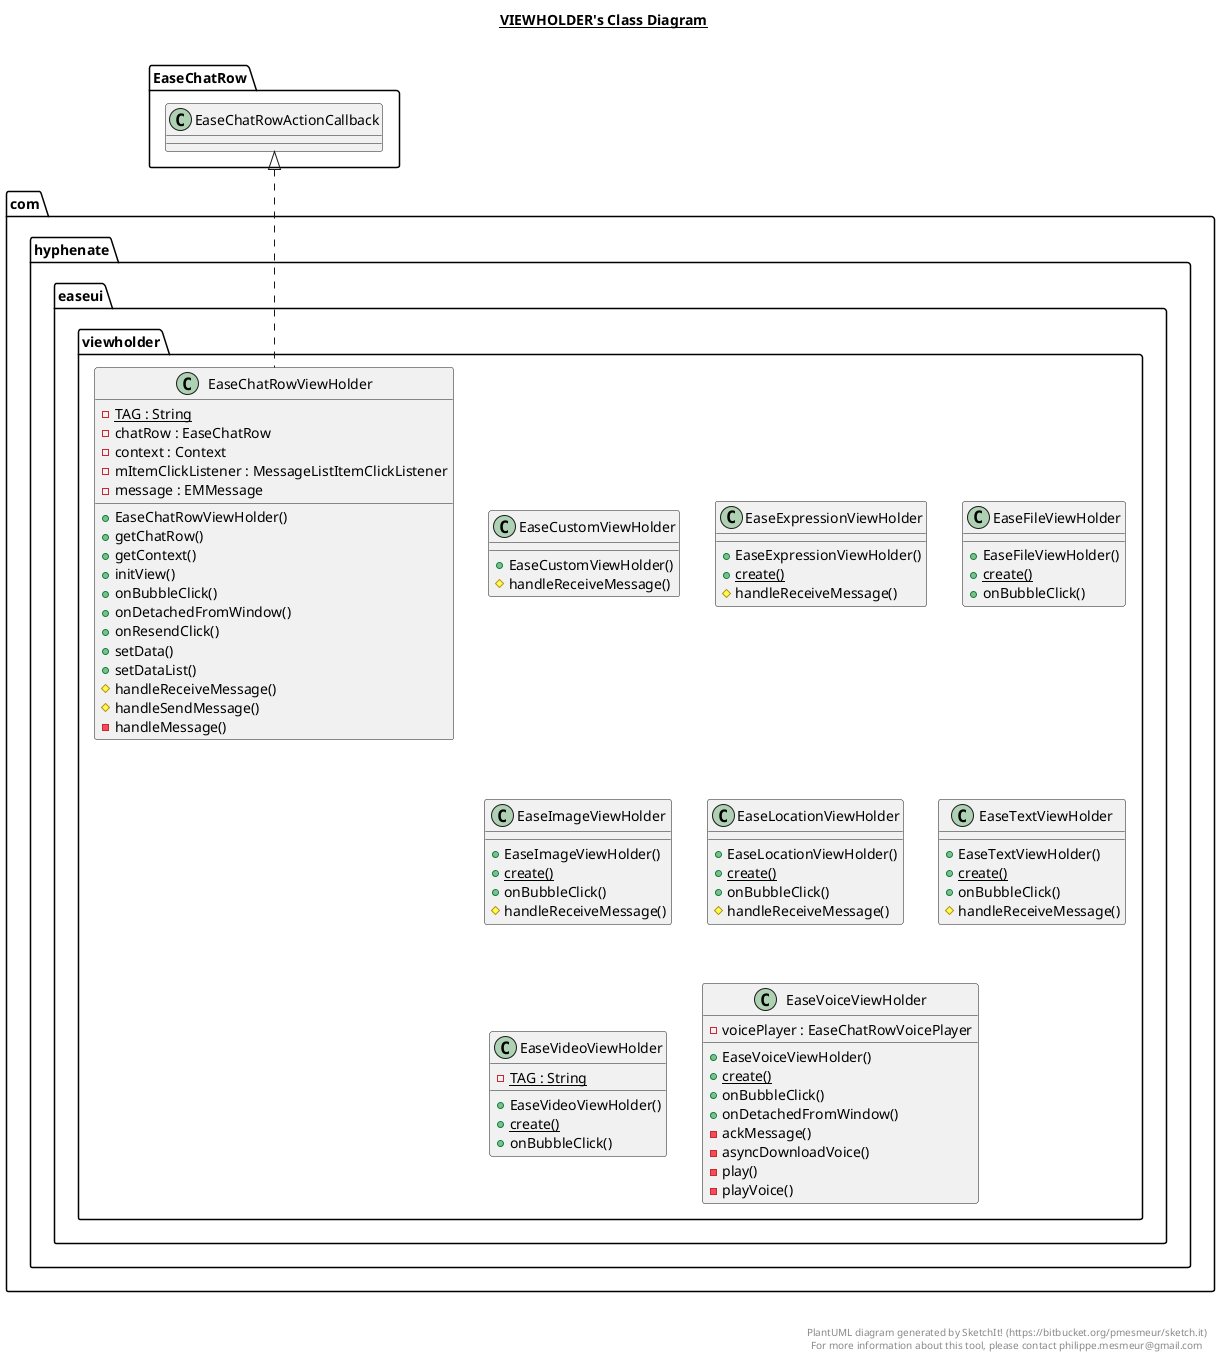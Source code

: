 @startuml

title __VIEWHOLDER's Class Diagram__\n

  namespace com.hyphenate.easeui {
    namespace viewholder {
      class com.hyphenate.easeui.viewholder.EaseChatRowViewHolder {
          {static} - TAG : String
          - chatRow : EaseChatRow
          - context : Context
          - mItemClickListener : MessageListItemClickListener
          - message : EMMessage
          + EaseChatRowViewHolder()
          + getChatRow()
          + getContext()
          + initView()
          + onBubbleClick()
          + onDetachedFromWindow()
          + onResendClick()
          + setData()
          + setDataList()
          # handleReceiveMessage()
          # handleSendMessage()
          - handleMessage()
      }
    }
  }
  

  namespace com.hyphenate.easeui {
    namespace viewholder {
      class com.hyphenate.easeui.viewholder.EaseCustomViewHolder {
          + EaseCustomViewHolder()
          # handleReceiveMessage()
      }
    }
  }
  

  namespace com.hyphenate.easeui {
    namespace viewholder {
      class com.hyphenate.easeui.viewholder.EaseExpressionViewHolder {
          + EaseExpressionViewHolder()
          {static} + create()
          # handleReceiveMessage()
      }
    }
  }
  

  namespace com.hyphenate.easeui {
    namespace viewholder {
      class com.hyphenate.easeui.viewholder.EaseFileViewHolder {
          + EaseFileViewHolder()
          {static} + create()
          + onBubbleClick()
      }
    }
  }
  

  namespace com.hyphenate.easeui {
    namespace viewholder {
      class com.hyphenate.easeui.viewholder.EaseImageViewHolder {
          + EaseImageViewHolder()
          {static} + create()
          + onBubbleClick()
          # handleReceiveMessage()
      }
    }
  }
  

  namespace com.hyphenate.easeui {
    namespace viewholder {
      class com.hyphenate.easeui.viewholder.EaseLocationViewHolder {
          + EaseLocationViewHolder()
          {static} + create()
          + onBubbleClick()
          # handleReceiveMessage()
      }
    }
  }
  

  namespace com.hyphenate.easeui {
    namespace viewholder {
      class com.hyphenate.easeui.viewholder.EaseTextViewHolder {
          + EaseTextViewHolder()
          {static} + create()
          + onBubbleClick()
          # handleReceiveMessage()
      }
    }
  }
  

  namespace com.hyphenate.easeui {
    namespace viewholder {
      class com.hyphenate.easeui.viewholder.EaseVideoViewHolder {
          {static} - TAG : String
          + EaseVideoViewHolder()
          {static} + create()
          + onBubbleClick()
      }
    }
  }
  

  namespace com.hyphenate.easeui {
    namespace viewholder {
      class com.hyphenate.easeui.viewholder.EaseVoiceViewHolder {
          - voicePlayer : EaseChatRowVoicePlayer
          + EaseVoiceViewHolder()
          {static} + create()
          + onBubbleClick()
          + onDetachedFromWindow()
          - ackMessage()
          - asyncDownloadVoice()
          - play()
          - playVoice()
      }
    }
  }
  

  com.hyphenate.easeui.viewholder.EaseChatRowViewHolder .up.|> EaseChatRow.EaseChatRowActionCallback


right footer


PlantUML diagram generated by SketchIt! (https://bitbucket.org/pmesmeur/sketch.it)
For more information about this tool, please contact philippe.mesmeur@gmail.com
endfooter

@enduml
